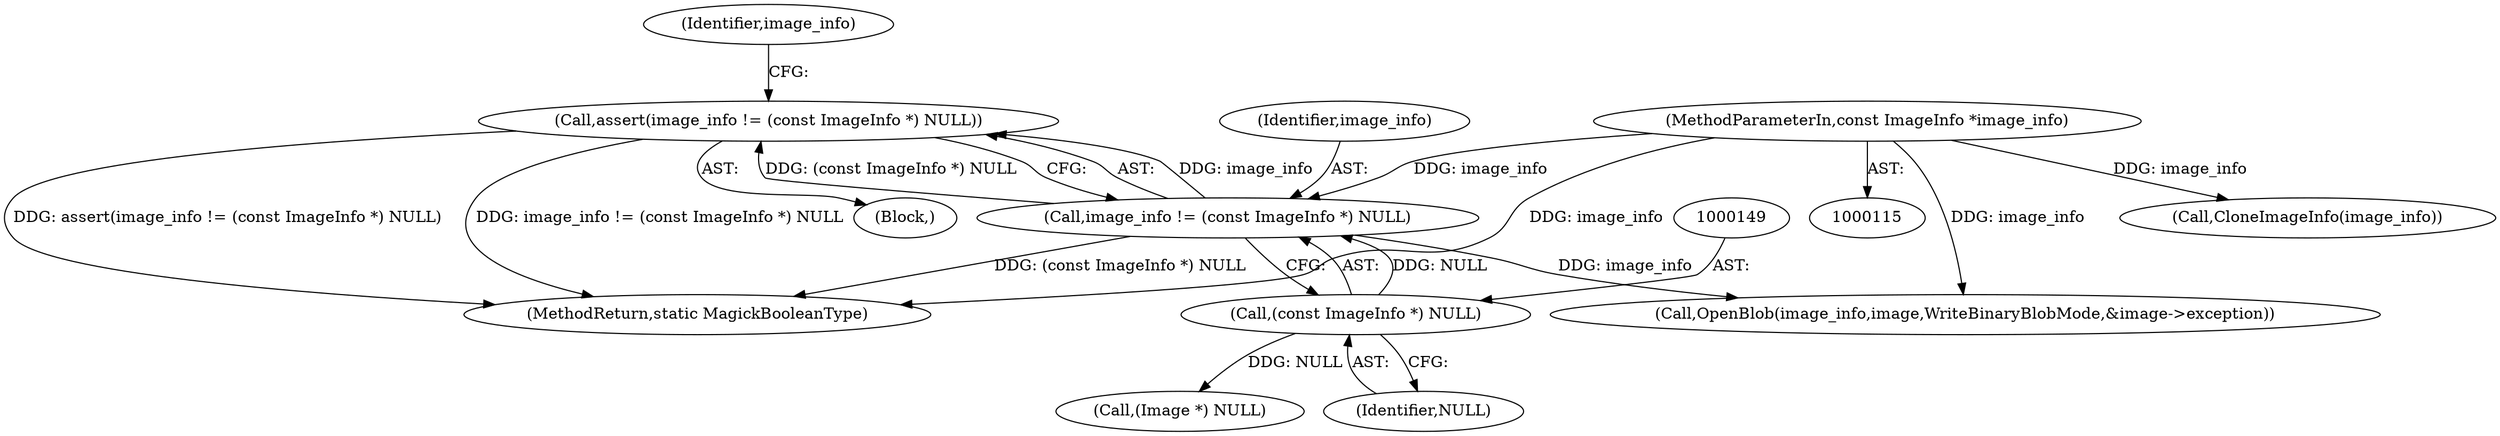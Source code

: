 digraph "0_ImageMagick_859084b4fd966ac007965c3d85caabccd8aee9b4@API" {
"1000145" [label="(Call,assert(image_info != (const ImageInfo *) NULL))"];
"1000146" [label="(Call,image_info != (const ImageInfo *) NULL)"];
"1000116" [label="(MethodParameterIn,const ImageInfo *image_info)"];
"1000148" [label="(Call,(const ImageInfo *) NULL)"];
"1000891" [label="(Call,CloneImageInfo(image_info))"];
"1000116" [label="(MethodParameterIn,const ImageInfo *image_info)"];
"1000201" [label="(Call,OpenBlob(image_info,image,WriteBinaryBlobMode,&image->exception))"];
"1000154" [label="(Identifier,image_info)"];
"1000148" [label="(Call,(const ImageInfo *) NULL)"];
"1000146" [label="(Call,image_info != (const ImageInfo *) NULL)"];
"1000147" [label="(Identifier,image_info)"];
"1000160" [label="(Call,(Image *) NULL)"];
"1000150" [label="(Identifier,NULL)"];
"1000145" [label="(Call,assert(image_info != (const ImageInfo *) NULL))"];
"1001970" [label="(MethodReturn,static MagickBooleanType)"];
"1000118" [label="(Block,)"];
"1000145" -> "1000118"  [label="AST: "];
"1000145" -> "1000146"  [label="CFG: "];
"1000146" -> "1000145"  [label="AST: "];
"1000154" -> "1000145"  [label="CFG: "];
"1000145" -> "1001970"  [label="DDG: assert(image_info != (const ImageInfo *) NULL)"];
"1000145" -> "1001970"  [label="DDG: image_info != (const ImageInfo *) NULL"];
"1000146" -> "1000145"  [label="DDG: image_info"];
"1000146" -> "1000145"  [label="DDG: (const ImageInfo *) NULL"];
"1000146" -> "1000148"  [label="CFG: "];
"1000147" -> "1000146"  [label="AST: "];
"1000148" -> "1000146"  [label="AST: "];
"1000146" -> "1001970"  [label="DDG: (const ImageInfo *) NULL"];
"1000116" -> "1000146"  [label="DDG: image_info"];
"1000148" -> "1000146"  [label="DDG: NULL"];
"1000146" -> "1000201"  [label="DDG: image_info"];
"1000116" -> "1000115"  [label="AST: "];
"1000116" -> "1001970"  [label="DDG: image_info"];
"1000116" -> "1000201"  [label="DDG: image_info"];
"1000116" -> "1000891"  [label="DDG: image_info"];
"1000148" -> "1000150"  [label="CFG: "];
"1000149" -> "1000148"  [label="AST: "];
"1000150" -> "1000148"  [label="AST: "];
"1000148" -> "1000160"  [label="DDG: NULL"];
}
